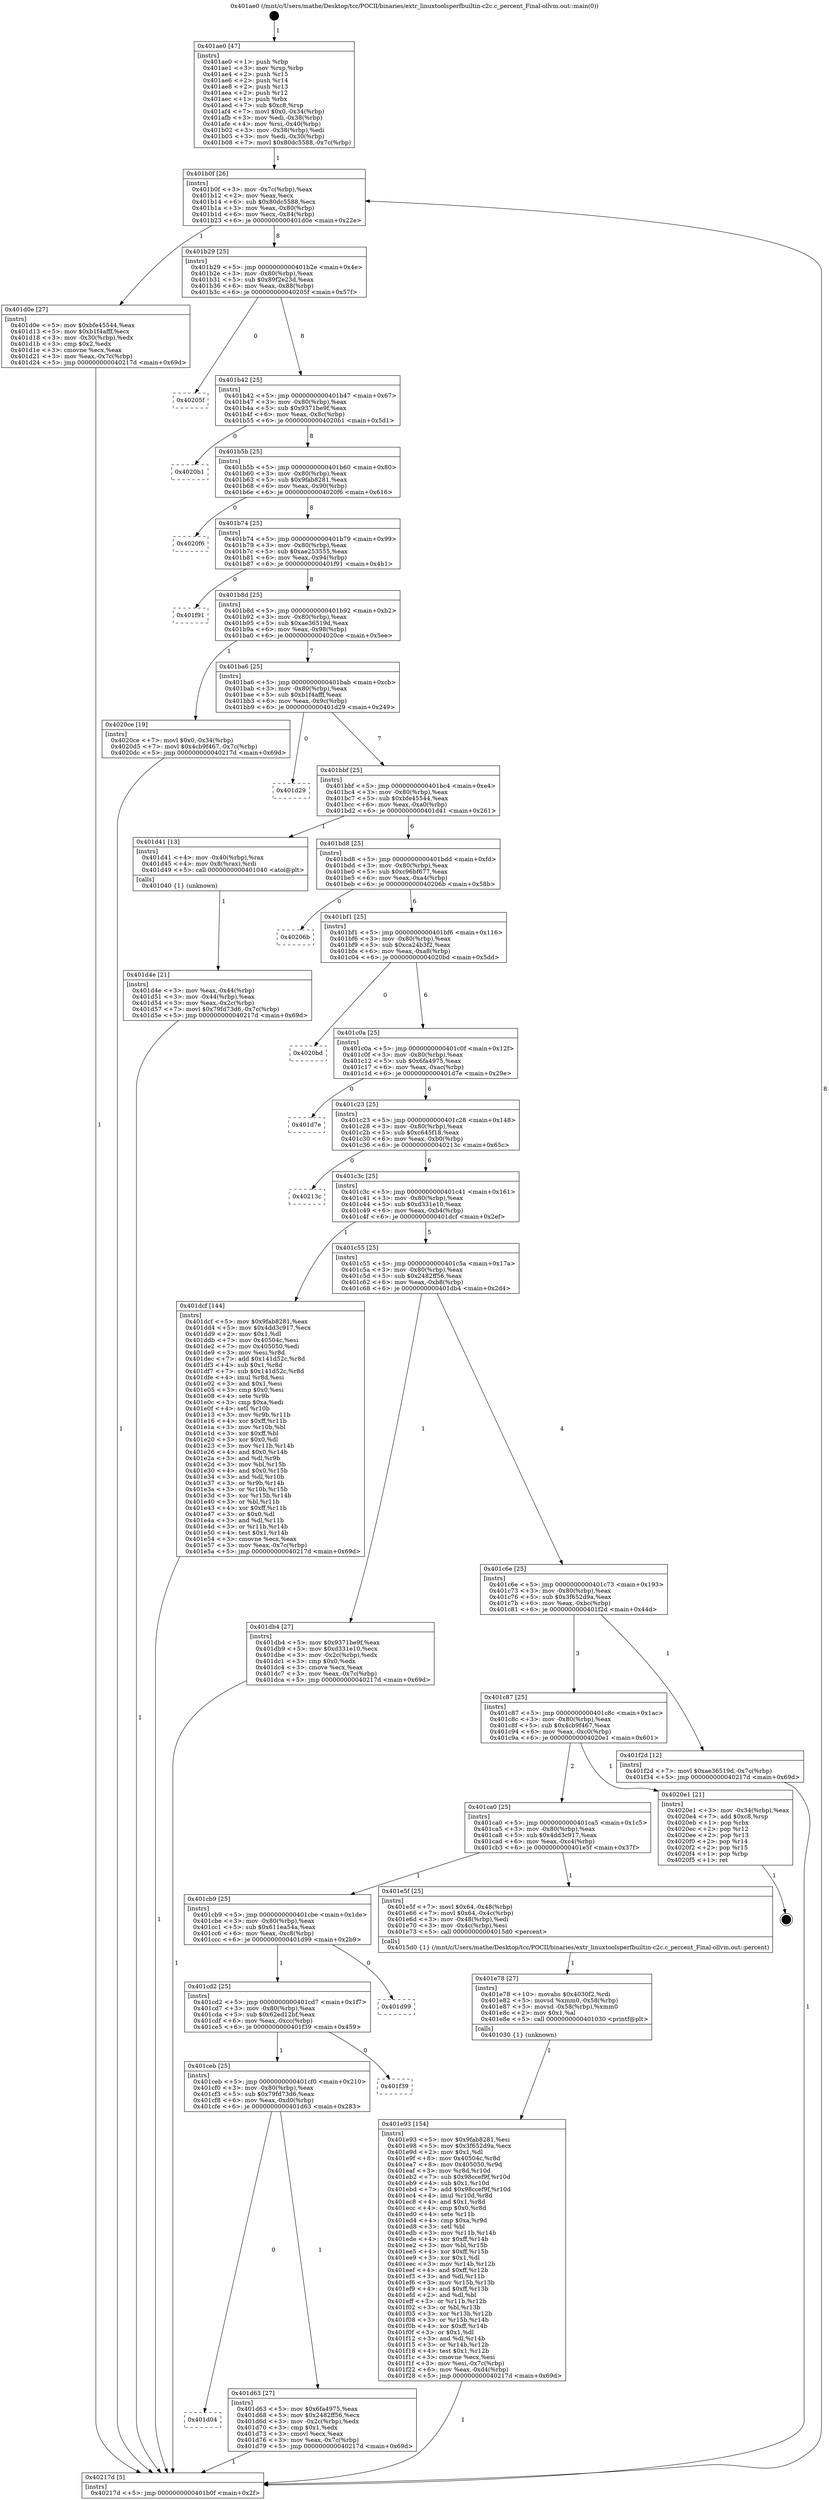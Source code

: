 digraph "0x401ae0" {
  label = "0x401ae0 (/mnt/c/Users/mathe/Desktop/tcc/POCII/binaries/extr_linuxtoolsperfbuiltin-c2c.c_percent_Final-ollvm.out::main(0))"
  labelloc = "t"
  node[shape=record]

  Entry [label="",width=0.3,height=0.3,shape=circle,fillcolor=black,style=filled]
  "0x401b0f" [label="{
     0x401b0f [26]\l
     | [instrs]\l
     &nbsp;&nbsp;0x401b0f \<+3\>: mov -0x7c(%rbp),%eax\l
     &nbsp;&nbsp;0x401b12 \<+2\>: mov %eax,%ecx\l
     &nbsp;&nbsp;0x401b14 \<+6\>: sub $0x80dc5588,%ecx\l
     &nbsp;&nbsp;0x401b1a \<+3\>: mov %eax,-0x80(%rbp)\l
     &nbsp;&nbsp;0x401b1d \<+6\>: mov %ecx,-0x84(%rbp)\l
     &nbsp;&nbsp;0x401b23 \<+6\>: je 0000000000401d0e \<main+0x22e\>\l
  }"]
  "0x401d0e" [label="{
     0x401d0e [27]\l
     | [instrs]\l
     &nbsp;&nbsp;0x401d0e \<+5\>: mov $0xbfe45544,%eax\l
     &nbsp;&nbsp;0x401d13 \<+5\>: mov $0xb1f4afff,%ecx\l
     &nbsp;&nbsp;0x401d18 \<+3\>: mov -0x30(%rbp),%edx\l
     &nbsp;&nbsp;0x401d1b \<+3\>: cmp $0x2,%edx\l
     &nbsp;&nbsp;0x401d1e \<+3\>: cmovne %ecx,%eax\l
     &nbsp;&nbsp;0x401d21 \<+3\>: mov %eax,-0x7c(%rbp)\l
     &nbsp;&nbsp;0x401d24 \<+5\>: jmp 000000000040217d \<main+0x69d\>\l
  }"]
  "0x401b29" [label="{
     0x401b29 [25]\l
     | [instrs]\l
     &nbsp;&nbsp;0x401b29 \<+5\>: jmp 0000000000401b2e \<main+0x4e\>\l
     &nbsp;&nbsp;0x401b2e \<+3\>: mov -0x80(%rbp),%eax\l
     &nbsp;&nbsp;0x401b31 \<+5\>: sub $0x89f2e23d,%eax\l
     &nbsp;&nbsp;0x401b36 \<+6\>: mov %eax,-0x88(%rbp)\l
     &nbsp;&nbsp;0x401b3c \<+6\>: je 000000000040205f \<main+0x57f\>\l
  }"]
  "0x40217d" [label="{
     0x40217d [5]\l
     | [instrs]\l
     &nbsp;&nbsp;0x40217d \<+5\>: jmp 0000000000401b0f \<main+0x2f\>\l
  }"]
  "0x401ae0" [label="{
     0x401ae0 [47]\l
     | [instrs]\l
     &nbsp;&nbsp;0x401ae0 \<+1\>: push %rbp\l
     &nbsp;&nbsp;0x401ae1 \<+3\>: mov %rsp,%rbp\l
     &nbsp;&nbsp;0x401ae4 \<+2\>: push %r15\l
     &nbsp;&nbsp;0x401ae6 \<+2\>: push %r14\l
     &nbsp;&nbsp;0x401ae8 \<+2\>: push %r13\l
     &nbsp;&nbsp;0x401aea \<+2\>: push %r12\l
     &nbsp;&nbsp;0x401aec \<+1\>: push %rbx\l
     &nbsp;&nbsp;0x401aed \<+7\>: sub $0xc8,%rsp\l
     &nbsp;&nbsp;0x401af4 \<+7\>: movl $0x0,-0x34(%rbp)\l
     &nbsp;&nbsp;0x401afb \<+3\>: mov %edi,-0x38(%rbp)\l
     &nbsp;&nbsp;0x401afe \<+4\>: mov %rsi,-0x40(%rbp)\l
     &nbsp;&nbsp;0x401b02 \<+3\>: mov -0x38(%rbp),%edi\l
     &nbsp;&nbsp;0x401b05 \<+3\>: mov %edi,-0x30(%rbp)\l
     &nbsp;&nbsp;0x401b08 \<+7\>: movl $0x80dc5588,-0x7c(%rbp)\l
  }"]
  Exit [label="",width=0.3,height=0.3,shape=circle,fillcolor=black,style=filled,peripheries=2]
  "0x40205f" [label="{
     0x40205f\l
  }", style=dashed]
  "0x401b42" [label="{
     0x401b42 [25]\l
     | [instrs]\l
     &nbsp;&nbsp;0x401b42 \<+5\>: jmp 0000000000401b47 \<main+0x67\>\l
     &nbsp;&nbsp;0x401b47 \<+3\>: mov -0x80(%rbp),%eax\l
     &nbsp;&nbsp;0x401b4a \<+5\>: sub $0x9371be9f,%eax\l
     &nbsp;&nbsp;0x401b4f \<+6\>: mov %eax,-0x8c(%rbp)\l
     &nbsp;&nbsp;0x401b55 \<+6\>: je 00000000004020b1 \<main+0x5d1\>\l
  }"]
  "0x401e93" [label="{
     0x401e93 [154]\l
     | [instrs]\l
     &nbsp;&nbsp;0x401e93 \<+5\>: mov $0x9fab8281,%esi\l
     &nbsp;&nbsp;0x401e98 \<+5\>: mov $0x3f652d9a,%ecx\l
     &nbsp;&nbsp;0x401e9d \<+2\>: mov $0x1,%dl\l
     &nbsp;&nbsp;0x401e9f \<+8\>: mov 0x40504c,%r8d\l
     &nbsp;&nbsp;0x401ea7 \<+8\>: mov 0x405050,%r9d\l
     &nbsp;&nbsp;0x401eaf \<+3\>: mov %r8d,%r10d\l
     &nbsp;&nbsp;0x401eb2 \<+7\>: sub $0x98ccef9f,%r10d\l
     &nbsp;&nbsp;0x401eb9 \<+4\>: sub $0x1,%r10d\l
     &nbsp;&nbsp;0x401ebd \<+7\>: add $0x98ccef9f,%r10d\l
     &nbsp;&nbsp;0x401ec4 \<+4\>: imul %r10d,%r8d\l
     &nbsp;&nbsp;0x401ec8 \<+4\>: and $0x1,%r8d\l
     &nbsp;&nbsp;0x401ecc \<+4\>: cmp $0x0,%r8d\l
     &nbsp;&nbsp;0x401ed0 \<+4\>: sete %r11b\l
     &nbsp;&nbsp;0x401ed4 \<+4\>: cmp $0xa,%r9d\l
     &nbsp;&nbsp;0x401ed8 \<+3\>: setl %bl\l
     &nbsp;&nbsp;0x401edb \<+3\>: mov %r11b,%r14b\l
     &nbsp;&nbsp;0x401ede \<+4\>: xor $0xff,%r14b\l
     &nbsp;&nbsp;0x401ee2 \<+3\>: mov %bl,%r15b\l
     &nbsp;&nbsp;0x401ee5 \<+4\>: xor $0xff,%r15b\l
     &nbsp;&nbsp;0x401ee9 \<+3\>: xor $0x1,%dl\l
     &nbsp;&nbsp;0x401eec \<+3\>: mov %r14b,%r12b\l
     &nbsp;&nbsp;0x401eef \<+4\>: and $0xff,%r12b\l
     &nbsp;&nbsp;0x401ef3 \<+3\>: and %dl,%r11b\l
     &nbsp;&nbsp;0x401ef6 \<+3\>: mov %r15b,%r13b\l
     &nbsp;&nbsp;0x401ef9 \<+4\>: and $0xff,%r13b\l
     &nbsp;&nbsp;0x401efd \<+2\>: and %dl,%bl\l
     &nbsp;&nbsp;0x401eff \<+3\>: or %r11b,%r12b\l
     &nbsp;&nbsp;0x401f02 \<+3\>: or %bl,%r13b\l
     &nbsp;&nbsp;0x401f05 \<+3\>: xor %r13b,%r12b\l
     &nbsp;&nbsp;0x401f08 \<+3\>: or %r15b,%r14b\l
     &nbsp;&nbsp;0x401f0b \<+4\>: xor $0xff,%r14b\l
     &nbsp;&nbsp;0x401f0f \<+3\>: or $0x1,%dl\l
     &nbsp;&nbsp;0x401f12 \<+3\>: and %dl,%r14b\l
     &nbsp;&nbsp;0x401f15 \<+3\>: or %r14b,%r12b\l
     &nbsp;&nbsp;0x401f18 \<+4\>: test $0x1,%r12b\l
     &nbsp;&nbsp;0x401f1c \<+3\>: cmovne %ecx,%esi\l
     &nbsp;&nbsp;0x401f1f \<+3\>: mov %esi,-0x7c(%rbp)\l
     &nbsp;&nbsp;0x401f22 \<+6\>: mov %eax,-0xd4(%rbp)\l
     &nbsp;&nbsp;0x401f28 \<+5\>: jmp 000000000040217d \<main+0x69d\>\l
  }"]
  "0x4020b1" [label="{
     0x4020b1\l
  }", style=dashed]
  "0x401b5b" [label="{
     0x401b5b [25]\l
     | [instrs]\l
     &nbsp;&nbsp;0x401b5b \<+5\>: jmp 0000000000401b60 \<main+0x80\>\l
     &nbsp;&nbsp;0x401b60 \<+3\>: mov -0x80(%rbp),%eax\l
     &nbsp;&nbsp;0x401b63 \<+5\>: sub $0x9fab8281,%eax\l
     &nbsp;&nbsp;0x401b68 \<+6\>: mov %eax,-0x90(%rbp)\l
     &nbsp;&nbsp;0x401b6e \<+6\>: je 00000000004020f6 \<main+0x616\>\l
  }"]
  "0x401e78" [label="{
     0x401e78 [27]\l
     | [instrs]\l
     &nbsp;&nbsp;0x401e78 \<+10\>: movabs $0x4030f2,%rdi\l
     &nbsp;&nbsp;0x401e82 \<+5\>: movsd %xmm0,-0x58(%rbp)\l
     &nbsp;&nbsp;0x401e87 \<+5\>: movsd -0x58(%rbp),%xmm0\l
     &nbsp;&nbsp;0x401e8c \<+2\>: mov $0x1,%al\l
     &nbsp;&nbsp;0x401e8e \<+5\>: call 0000000000401030 \<printf@plt\>\l
     | [calls]\l
     &nbsp;&nbsp;0x401030 \{1\} (unknown)\l
  }"]
  "0x4020f6" [label="{
     0x4020f6\l
  }", style=dashed]
  "0x401b74" [label="{
     0x401b74 [25]\l
     | [instrs]\l
     &nbsp;&nbsp;0x401b74 \<+5\>: jmp 0000000000401b79 \<main+0x99\>\l
     &nbsp;&nbsp;0x401b79 \<+3\>: mov -0x80(%rbp),%eax\l
     &nbsp;&nbsp;0x401b7c \<+5\>: sub $0xae253555,%eax\l
     &nbsp;&nbsp;0x401b81 \<+6\>: mov %eax,-0x94(%rbp)\l
     &nbsp;&nbsp;0x401b87 \<+6\>: je 0000000000401f91 \<main+0x4b1\>\l
  }"]
  "0x401d04" [label="{
     0x401d04\l
  }", style=dashed]
  "0x401f91" [label="{
     0x401f91\l
  }", style=dashed]
  "0x401b8d" [label="{
     0x401b8d [25]\l
     | [instrs]\l
     &nbsp;&nbsp;0x401b8d \<+5\>: jmp 0000000000401b92 \<main+0xb2\>\l
     &nbsp;&nbsp;0x401b92 \<+3\>: mov -0x80(%rbp),%eax\l
     &nbsp;&nbsp;0x401b95 \<+5\>: sub $0xae36519d,%eax\l
     &nbsp;&nbsp;0x401b9a \<+6\>: mov %eax,-0x98(%rbp)\l
     &nbsp;&nbsp;0x401ba0 \<+6\>: je 00000000004020ce \<main+0x5ee\>\l
  }"]
  "0x401d63" [label="{
     0x401d63 [27]\l
     | [instrs]\l
     &nbsp;&nbsp;0x401d63 \<+5\>: mov $0x6fa4975,%eax\l
     &nbsp;&nbsp;0x401d68 \<+5\>: mov $0x2482ff56,%ecx\l
     &nbsp;&nbsp;0x401d6d \<+3\>: mov -0x2c(%rbp),%edx\l
     &nbsp;&nbsp;0x401d70 \<+3\>: cmp $0x1,%edx\l
     &nbsp;&nbsp;0x401d73 \<+3\>: cmovl %ecx,%eax\l
     &nbsp;&nbsp;0x401d76 \<+3\>: mov %eax,-0x7c(%rbp)\l
     &nbsp;&nbsp;0x401d79 \<+5\>: jmp 000000000040217d \<main+0x69d\>\l
  }"]
  "0x4020ce" [label="{
     0x4020ce [19]\l
     | [instrs]\l
     &nbsp;&nbsp;0x4020ce \<+7\>: movl $0x0,-0x34(%rbp)\l
     &nbsp;&nbsp;0x4020d5 \<+7\>: movl $0x4cb9f467,-0x7c(%rbp)\l
     &nbsp;&nbsp;0x4020dc \<+5\>: jmp 000000000040217d \<main+0x69d\>\l
  }"]
  "0x401ba6" [label="{
     0x401ba6 [25]\l
     | [instrs]\l
     &nbsp;&nbsp;0x401ba6 \<+5\>: jmp 0000000000401bab \<main+0xcb\>\l
     &nbsp;&nbsp;0x401bab \<+3\>: mov -0x80(%rbp),%eax\l
     &nbsp;&nbsp;0x401bae \<+5\>: sub $0xb1f4afff,%eax\l
     &nbsp;&nbsp;0x401bb3 \<+6\>: mov %eax,-0x9c(%rbp)\l
     &nbsp;&nbsp;0x401bb9 \<+6\>: je 0000000000401d29 \<main+0x249\>\l
  }"]
  "0x401ceb" [label="{
     0x401ceb [25]\l
     | [instrs]\l
     &nbsp;&nbsp;0x401ceb \<+5\>: jmp 0000000000401cf0 \<main+0x210\>\l
     &nbsp;&nbsp;0x401cf0 \<+3\>: mov -0x80(%rbp),%eax\l
     &nbsp;&nbsp;0x401cf3 \<+5\>: sub $0x79fd73d6,%eax\l
     &nbsp;&nbsp;0x401cf8 \<+6\>: mov %eax,-0xd0(%rbp)\l
     &nbsp;&nbsp;0x401cfe \<+6\>: je 0000000000401d63 \<main+0x283\>\l
  }"]
  "0x401d29" [label="{
     0x401d29\l
  }", style=dashed]
  "0x401bbf" [label="{
     0x401bbf [25]\l
     | [instrs]\l
     &nbsp;&nbsp;0x401bbf \<+5\>: jmp 0000000000401bc4 \<main+0xe4\>\l
     &nbsp;&nbsp;0x401bc4 \<+3\>: mov -0x80(%rbp),%eax\l
     &nbsp;&nbsp;0x401bc7 \<+5\>: sub $0xbfe45544,%eax\l
     &nbsp;&nbsp;0x401bcc \<+6\>: mov %eax,-0xa0(%rbp)\l
     &nbsp;&nbsp;0x401bd2 \<+6\>: je 0000000000401d41 \<main+0x261\>\l
  }"]
  "0x401f39" [label="{
     0x401f39\l
  }", style=dashed]
  "0x401d41" [label="{
     0x401d41 [13]\l
     | [instrs]\l
     &nbsp;&nbsp;0x401d41 \<+4\>: mov -0x40(%rbp),%rax\l
     &nbsp;&nbsp;0x401d45 \<+4\>: mov 0x8(%rax),%rdi\l
     &nbsp;&nbsp;0x401d49 \<+5\>: call 0000000000401040 \<atoi@plt\>\l
     | [calls]\l
     &nbsp;&nbsp;0x401040 \{1\} (unknown)\l
  }"]
  "0x401bd8" [label="{
     0x401bd8 [25]\l
     | [instrs]\l
     &nbsp;&nbsp;0x401bd8 \<+5\>: jmp 0000000000401bdd \<main+0xfd\>\l
     &nbsp;&nbsp;0x401bdd \<+3\>: mov -0x80(%rbp),%eax\l
     &nbsp;&nbsp;0x401be0 \<+5\>: sub $0xc96bf677,%eax\l
     &nbsp;&nbsp;0x401be5 \<+6\>: mov %eax,-0xa4(%rbp)\l
     &nbsp;&nbsp;0x401beb \<+6\>: je 000000000040206b \<main+0x58b\>\l
  }"]
  "0x401d4e" [label="{
     0x401d4e [21]\l
     | [instrs]\l
     &nbsp;&nbsp;0x401d4e \<+3\>: mov %eax,-0x44(%rbp)\l
     &nbsp;&nbsp;0x401d51 \<+3\>: mov -0x44(%rbp),%eax\l
     &nbsp;&nbsp;0x401d54 \<+3\>: mov %eax,-0x2c(%rbp)\l
     &nbsp;&nbsp;0x401d57 \<+7\>: movl $0x79fd73d6,-0x7c(%rbp)\l
     &nbsp;&nbsp;0x401d5e \<+5\>: jmp 000000000040217d \<main+0x69d\>\l
  }"]
  "0x401cd2" [label="{
     0x401cd2 [25]\l
     | [instrs]\l
     &nbsp;&nbsp;0x401cd2 \<+5\>: jmp 0000000000401cd7 \<main+0x1f7\>\l
     &nbsp;&nbsp;0x401cd7 \<+3\>: mov -0x80(%rbp),%eax\l
     &nbsp;&nbsp;0x401cda \<+5\>: sub $0x62ed12bf,%eax\l
     &nbsp;&nbsp;0x401cdf \<+6\>: mov %eax,-0xcc(%rbp)\l
     &nbsp;&nbsp;0x401ce5 \<+6\>: je 0000000000401f39 \<main+0x459\>\l
  }"]
  "0x40206b" [label="{
     0x40206b\l
  }", style=dashed]
  "0x401bf1" [label="{
     0x401bf1 [25]\l
     | [instrs]\l
     &nbsp;&nbsp;0x401bf1 \<+5\>: jmp 0000000000401bf6 \<main+0x116\>\l
     &nbsp;&nbsp;0x401bf6 \<+3\>: mov -0x80(%rbp),%eax\l
     &nbsp;&nbsp;0x401bf9 \<+5\>: sub $0xca24b3f2,%eax\l
     &nbsp;&nbsp;0x401bfe \<+6\>: mov %eax,-0xa8(%rbp)\l
     &nbsp;&nbsp;0x401c04 \<+6\>: je 00000000004020bd \<main+0x5dd\>\l
  }"]
  "0x401d99" [label="{
     0x401d99\l
  }", style=dashed]
  "0x4020bd" [label="{
     0x4020bd\l
  }", style=dashed]
  "0x401c0a" [label="{
     0x401c0a [25]\l
     | [instrs]\l
     &nbsp;&nbsp;0x401c0a \<+5\>: jmp 0000000000401c0f \<main+0x12f\>\l
     &nbsp;&nbsp;0x401c0f \<+3\>: mov -0x80(%rbp),%eax\l
     &nbsp;&nbsp;0x401c12 \<+5\>: sub $0x6fa4975,%eax\l
     &nbsp;&nbsp;0x401c17 \<+6\>: mov %eax,-0xac(%rbp)\l
     &nbsp;&nbsp;0x401c1d \<+6\>: je 0000000000401d7e \<main+0x29e\>\l
  }"]
  "0x401cb9" [label="{
     0x401cb9 [25]\l
     | [instrs]\l
     &nbsp;&nbsp;0x401cb9 \<+5\>: jmp 0000000000401cbe \<main+0x1de\>\l
     &nbsp;&nbsp;0x401cbe \<+3\>: mov -0x80(%rbp),%eax\l
     &nbsp;&nbsp;0x401cc1 \<+5\>: sub $0x611ea54a,%eax\l
     &nbsp;&nbsp;0x401cc6 \<+6\>: mov %eax,-0xc8(%rbp)\l
     &nbsp;&nbsp;0x401ccc \<+6\>: je 0000000000401d99 \<main+0x2b9\>\l
  }"]
  "0x401d7e" [label="{
     0x401d7e\l
  }", style=dashed]
  "0x401c23" [label="{
     0x401c23 [25]\l
     | [instrs]\l
     &nbsp;&nbsp;0x401c23 \<+5\>: jmp 0000000000401c28 \<main+0x148\>\l
     &nbsp;&nbsp;0x401c28 \<+3\>: mov -0x80(%rbp),%eax\l
     &nbsp;&nbsp;0x401c2b \<+5\>: sub $0xc645f18,%eax\l
     &nbsp;&nbsp;0x401c30 \<+6\>: mov %eax,-0xb0(%rbp)\l
     &nbsp;&nbsp;0x401c36 \<+6\>: je 000000000040213c \<main+0x65c\>\l
  }"]
  "0x401e5f" [label="{
     0x401e5f [25]\l
     | [instrs]\l
     &nbsp;&nbsp;0x401e5f \<+7\>: movl $0x64,-0x48(%rbp)\l
     &nbsp;&nbsp;0x401e66 \<+7\>: movl $0x64,-0x4c(%rbp)\l
     &nbsp;&nbsp;0x401e6d \<+3\>: mov -0x48(%rbp),%edi\l
     &nbsp;&nbsp;0x401e70 \<+3\>: mov -0x4c(%rbp),%esi\l
     &nbsp;&nbsp;0x401e73 \<+5\>: call 00000000004015d0 \<percent\>\l
     | [calls]\l
     &nbsp;&nbsp;0x4015d0 \{1\} (/mnt/c/Users/mathe/Desktop/tcc/POCII/binaries/extr_linuxtoolsperfbuiltin-c2c.c_percent_Final-ollvm.out::percent)\l
  }"]
  "0x40213c" [label="{
     0x40213c\l
  }", style=dashed]
  "0x401c3c" [label="{
     0x401c3c [25]\l
     | [instrs]\l
     &nbsp;&nbsp;0x401c3c \<+5\>: jmp 0000000000401c41 \<main+0x161\>\l
     &nbsp;&nbsp;0x401c41 \<+3\>: mov -0x80(%rbp),%eax\l
     &nbsp;&nbsp;0x401c44 \<+5\>: sub $0xd331e10,%eax\l
     &nbsp;&nbsp;0x401c49 \<+6\>: mov %eax,-0xb4(%rbp)\l
     &nbsp;&nbsp;0x401c4f \<+6\>: je 0000000000401dcf \<main+0x2ef\>\l
  }"]
  "0x401ca0" [label="{
     0x401ca0 [25]\l
     | [instrs]\l
     &nbsp;&nbsp;0x401ca0 \<+5\>: jmp 0000000000401ca5 \<main+0x1c5\>\l
     &nbsp;&nbsp;0x401ca5 \<+3\>: mov -0x80(%rbp),%eax\l
     &nbsp;&nbsp;0x401ca8 \<+5\>: sub $0x4dd3c917,%eax\l
     &nbsp;&nbsp;0x401cad \<+6\>: mov %eax,-0xc4(%rbp)\l
     &nbsp;&nbsp;0x401cb3 \<+6\>: je 0000000000401e5f \<main+0x37f\>\l
  }"]
  "0x401dcf" [label="{
     0x401dcf [144]\l
     | [instrs]\l
     &nbsp;&nbsp;0x401dcf \<+5\>: mov $0x9fab8281,%eax\l
     &nbsp;&nbsp;0x401dd4 \<+5\>: mov $0x4dd3c917,%ecx\l
     &nbsp;&nbsp;0x401dd9 \<+2\>: mov $0x1,%dl\l
     &nbsp;&nbsp;0x401ddb \<+7\>: mov 0x40504c,%esi\l
     &nbsp;&nbsp;0x401de2 \<+7\>: mov 0x405050,%edi\l
     &nbsp;&nbsp;0x401de9 \<+3\>: mov %esi,%r8d\l
     &nbsp;&nbsp;0x401dec \<+7\>: add $0x141d52c,%r8d\l
     &nbsp;&nbsp;0x401df3 \<+4\>: sub $0x1,%r8d\l
     &nbsp;&nbsp;0x401df7 \<+7\>: sub $0x141d52c,%r8d\l
     &nbsp;&nbsp;0x401dfe \<+4\>: imul %r8d,%esi\l
     &nbsp;&nbsp;0x401e02 \<+3\>: and $0x1,%esi\l
     &nbsp;&nbsp;0x401e05 \<+3\>: cmp $0x0,%esi\l
     &nbsp;&nbsp;0x401e08 \<+4\>: sete %r9b\l
     &nbsp;&nbsp;0x401e0c \<+3\>: cmp $0xa,%edi\l
     &nbsp;&nbsp;0x401e0f \<+4\>: setl %r10b\l
     &nbsp;&nbsp;0x401e13 \<+3\>: mov %r9b,%r11b\l
     &nbsp;&nbsp;0x401e16 \<+4\>: xor $0xff,%r11b\l
     &nbsp;&nbsp;0x401e1a \<+3\>: mov %r10b,%bl\l
     &nbsp;&nbsp;0x401e1d \<+3\>: xor $0xff,%bl\l
     &nbsp;&nbsp;0x401e20 \<+3\>: xor $0x0,%dl\l
     &nbsp;&nbsp;0x401e23 \<+3\>: mov %r11b,%r14b\l
     &nbsp;&nbsp;0x401e26 \<+4\>: and $0x0,%r14b\l
     &nbsp;&nbsp;0x401e2a \<+3\>: and %dl,%r9b\l
     &nbsp;&nbsp;0x401e2d \<+3\>: mov %bl,%r15b\l
     &nbsp;&nbsp;0x401e30 \<+4\>: and $0x0,%r15b\l
     &nbsp;&nbsp;0x401e34 \<+3\>: and %dl,%r10b\l
     &nbsp;&nbsp;0x401e37 \<+3\>: or %r9b,%r14b\l
     &nbsp;&nbsp;0x401e3a \<+3\>: or %r10b,%r15b\l
     &nbsp;&nbsp;0x401e3d \<+3\>: xor %r15b,%r14b\l
     &nbsp;&nbsp;0x401e40 \<+3\>: or %bl,%r11b\l
     &nbsp;&nbsp;0x401e43 \<+4\>: xor $0xff,%r11b\l
     &nbsp;&nbsp;0x401e47 \<+3\>: or $0x0,%dl\l
     &nbsp;&nbsp;0x401e4a \<+3\>: and %dl,%r11b\l
     &nbsp;&nbsp;0x401e4d \<+3\>: or %r11b,%r14b\l
     &nbsp;&nbsp;0x401e50 \<+4\>: test $0x1,%r14b\l
     &nbsp;&nbsp;0x401e54 \<+3\>: cmovne %ecx,%eax\l
     &nbsp;&nbsp;0x401e57 \<+3\>: mov %eax,-0x7c(%rbp)\l
     &nbsp;&nbsp;0x401e5a \<+5\>: jmp 000000000040217d \<main+0x69d\>\l
  }"]
  "0x401c55" [label="{
     0x401c55 [25]\l
     | [instrs]\l
     &nbsp;&nbsp;0x401c55 \<+5\>: jmp 0000000000401c5a \<main+0x17a\>\l
     &nbsp;&nbsp;0x401c5a \<+3\>: mov -0x80(%rbp),%eax\l
     &nbsp;&nbsp;0x401c5d \<+5\>: sub $0x2482ff56,%eax\l
     &nbsp;&nbsp;0x401c62 \<+6\>: mov %eax,-0xb8(%rbp)\l
     &nbsp;&nbsp;0x401c68 \<+6\>: je 0000000000401db4 \<main+0x2d4\>\l
  }"]
  "0x4020e1" [label="{
     0x4020e1 [21]\l
     | [instrs]\l
     &nbsp;&nbsp;0x4020e1 \<+3\>: mov -0x34(%rbp),%eax\l
     &nbsp;&nbsp;0x4020e4 \<+7\>: add $0xc8,%rsp\l
     &nbsp;&nbsp;0x4020eb \<+1\>: pop %rbx\l
     &nbsp;&nbsp;0x4020ec \<+2\>: pop %r12\l
     &nbsp;&nbsp;0x4020ee \<+2\>: pop %r13\l
     &nbsp;&nbsp;0x4020f0 \<+2\>: pop %r14\l
     &nbsp;&nbsp;0x4020f2 \<+2\>: pop %r15\l
     &nbsp;&nbsp;0x4020f4 \<+1\>: pop %rbp\l
     &nbsp;&nbsp;0x4020f5 \<+1\>: ret\l
  }"]
  "0x401db4" [label="{
     0x401db4 [27]\l
     | [instrs]\l
     &nbsp;&nbsp;0x401db4 \<+5\>: mov $0x9371be9f,%eax\l
     &nbsp;&nbsp;0x401db9 \<+5\>: mov $0xd331e10,%ecx\l
     &nbsp;&nbsp;0x401dbe \<+3\>: mov -0x2c(%rbp),%edx\l
     &nbsp;&nbsp;0x401dc1 \<+3\>: cmp $0x0,%edx\l
     &nbsp;&nbsp;0x401dc4 \<+3\>: cmove %ecx,%eax\l
     &nbsp;&nbsp;0x401dc7 \<+3\>: mov %eax,-0x7c(%rbp)\l
     &nbsp;&nbsp;0x401dca \<+5\>: jmp 000000000040217d \<main+0x69d\>\l
  }"]
  "0x401c6e" [label="{
     0x401c6e [25]\l
     | [instrs]\l
     &nbsp;&nbsp;0x401c6e \<+5\>: jmp 0000000000401c73 \<main+0x193\>\l
     &nbsp;&nbsp;0x401c73 \<+3\>: mov -0x80(%rbp),%eax\l
     &nbsp;&nbsp;0x401c76 \<+5\>: sub $0x3f652d9a,%eax\l
     &nbsp;&nbsp;0x401c7b \<+6\>: mov %eax,-0xbc(%rbp)\l
     &nbsp;&nbsp;0x401c81 \<+6\>: je 0000000000401f2d \<main+0x44d\>\l
  }"]
  "0x401c87" [label="{
     0x401c87 [25]\l
     | [instrs]\l
     &nbsp;&nbsp;0x401c87 \<+5\>: jmp 0000000000401c8c \<main+0x1ac\>\l
     &nbsp;&nbsp;0x401c8c \<+3\>: mov -0x80(%rbp),%eax\l
     &nbsp;&nbsp;0x401c8f \<+5\>: sub $0x4cb9f467,%eax\l
     &nbsp;&nbsp;0x401c94 \<+6\>: mov %eax,-0xc0(%rbp)\l
     &nbsp;&nbsp;0x401c9a \<+6\>: je 00000000004020e1 \<main+0x601\>\l
  }"]
  "0x401f2d" [label="{
     0x401f2d [12]\l
     | [instrs]\l
     &nbsp;&nbsp;0x401f2d \<+7\>: movl $0xae36519d,-0x7c(%rbp)\l
     &nbsp;&nbsp;0x401f34 \<+5\>: jmp 000000000040217d \<main+0x69d\>\l
  }"]
  Entry -> "0x401ae0" [label=" 1"]
  "0x401b0f" -> "0x401d0e" [label=" 1"]
  "0x401b0f" -> "0x401b29" [label=" 8"]
  "0x401d0e" -> "0x40217d" [label=" 1"]
  "0x401ae0" -> "0x401b0f" [label=" 1"]
  "0x40217d" -> "0x401b0f" [label=" 8"]
  "0x4020e1" -> Exit [label=" 1"]
  "0x401b29" -> "0x40205f" [label=" 0"]
  "0x401b29" -> "0x401b42" [label=" 8"]
  "0x4020ce" -> "0x40217d" [label=" 1"]
  "0x401b42" -> "0x4020b1" [label=" 0"]
  "0x401b42" -> "0x401b5b" [label=" 8"]
  "0x401f2d" -> "0x40217d" [label=" 1"]
  "0x401b5b" -> "0x4020f6" [label=" 0"]
  "0x401b5b" -> "0x401b74" [label=" 8"]
  "0x401e93" -> "0x40217d" [label=" 1"]
  "0x401b74" -> "0x401f91" [label=" 0"]
  "0x401b74" -> "0x401b8d" [label=" 8"]
  "0x401e78" -> "0x401e93" [label=" 1"]
  "0x401b8d" -> "0x4020ce" [label=" 1"]
  "0x401b8d" -> "0x401ba6" [label=" 7"]
  "0x401e5f" -> "0x401e78" [label=" 1"]
  "0x401ba6" -> "0x401d29" [label=" 0"]
  "0x401ba6" -> "0x401bbf" [label=" 7"]
  "0x401db4" -> "0x40217d" [label=" 1"]
  "0x401bbf" -> "0x401d41" [label=" 1"]
  "0x401bbf" -> "0x401bd8" [label=" 6"]
  "0x401d41" -> "0x401d4e" [label=" 1"]
  "0x401d4e" -> "0x40217d" [label=" 1"]
  "0x401d63" -> "0x40217d" [label=" 1"]
  "0x401bd8" -> "0x40206b" [label=" 0"]
  "0x401bd8" -> "0x401bf1" [label=" 6"]
  "0x401ceb" -> "0x401d63" [label=" 1"]
  "0x401bf1" -> "0x4020bd" [label=" 0"]
  "0x401bf1" -> "0x401c0a" [label=" 6"]
  "0x401dcf" -> "0x40217d" [label=" 1"]
  "0x401c0a" -> "0x401d7e" [label=" 0"]
  "0x401c0a" -> "0x401c23" [label=" 6"]
  "0x401cd2" -> "0x401f39" [label=" 0"]
  "0x401c23" -> "0x40213c" [label=" 0"]
  "0x401c23" -> "0x401c3c" [label=" 6"]
  "0x401ceb" -> "0x401d04" [label=" 0"]
  "0x401c3c" -> "0x401dcf" [label=" 1"]
  "0x401c3c" -> "0x401c55" [label=" 5"]
  "0x401cb9" -> "0x401d99" [label=" 0"]
  "0x401c55" -> "0x401db4" [label=" 1"]
  "0x401c55" -> "0x401c6e" [label=" 4"]
  "0x401cd2" -> "0x401ceb" [label=" 1"]
  "0x401c6e" -> "0x401f2d" [label=" 1"]
  "0x401c6e" -> "0x401c87" [label=" 3"]
  "0x401ca0" -> "0x401cb9" [label=" 1"]
  "0x401c87" -> "0x4020e1" [label=" 1"]
  "0x401c87" -> "0x401ca0" [label=" 2"]
  "0x401cb9" -> "0x401cd2" [label=" 1"]
  "0x401ca0" -> "0x401e5f" [label=" 1"]
}
